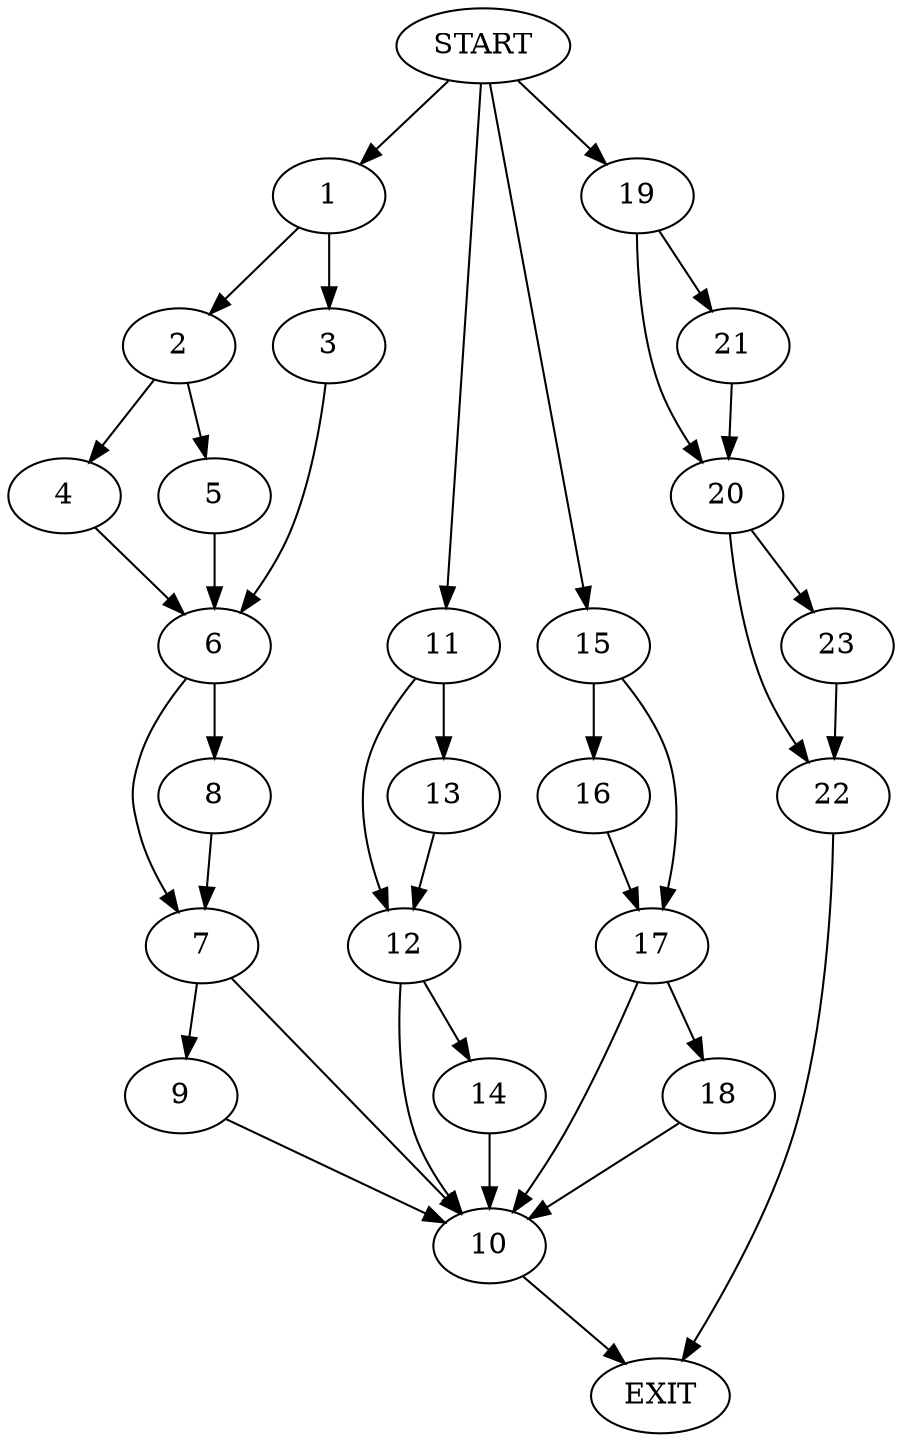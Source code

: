 digraph {
0 [label="START"];
1;
2;
3;
4;
5;
6;
7;
8;
9;
10;
11;
12;
13;
14;
15;
16;
17;
18;
19;
20;
21;
22;
23;
24 [label="EXIT"];
0 -> 1;
1 -> 2;
1 -> 3;
2 -> 4;
2 -> 5;
3 -> 6;
6 -> 7;
6 -> 8;
5 -> 6;
4 -> 6;
8 -> 7;
7 -> 9;
7 -> 10;
9 -> 10;
10 -> 24;
0 -> 11;
11 -> 12;
11 -> 13;
12 -> 10;
12 -> 14;
13 -> 12;
14 -> 10;
0 -> 15;
15 -> 16;
15 -> 17;
17 -> 18;
17 -> 10;
16 -> 17;
18 -> 10;
0 -> 19;
19 -> 20;
19 -> 21;
21 -> 20;
20 -> 22;
20 -> 23;
22 -> 24;
23 -> 22;
}